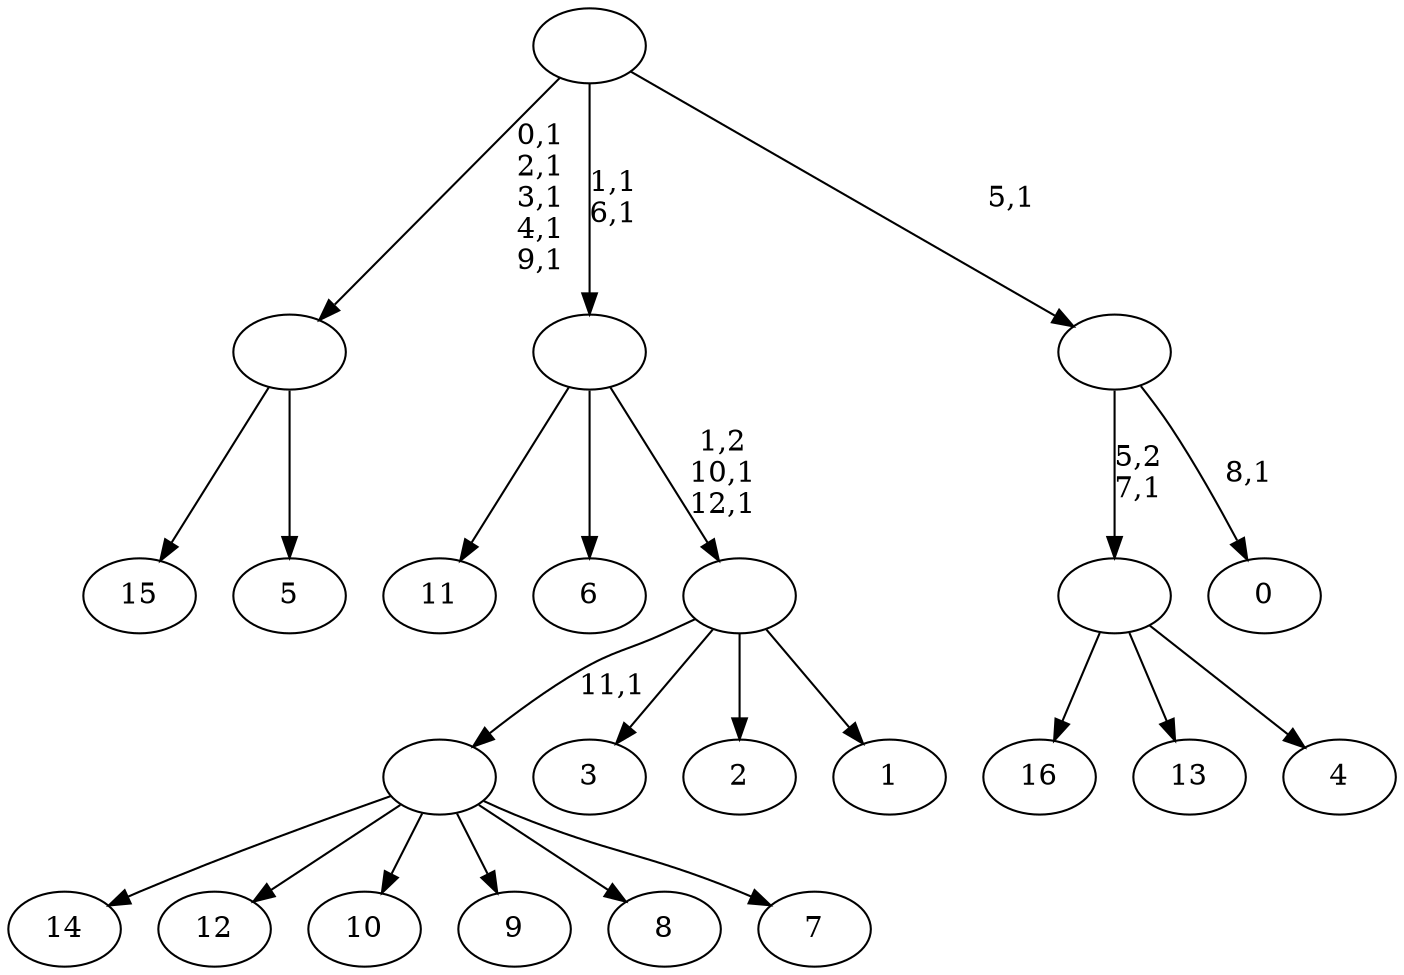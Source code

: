 digraph T {
	30 [label="16"]
	29 [label="15"]
	28 [label="14"]
	27 [label="13"]
	26 [label="12"]
	25 [label="11"]
	24 [label="10"]
	23 [label="9"]
	22 [label="8"]
	21 [label="7"]
	20 [label=""]
	19 [label="6"]
	18 [label="5"]
	17 [label=""]
	12 [label="4"]
	11 [label=""]
	10 [label="3"]
	9 [label="2"]
	8 [label="1"]
	7 [label=""]
	5 [label=""]
	3 [label="0"]
	1 [label=""]
	0 [label=""]
	20 -> 28 [label=""]
	20 -> 26 [label=""]
	20 -> 24 [label=""]
	20 -> 23 [label=""]
	20 -> 22 [label=""]
	20 -> 21 [label=""]
	17 -> 29 [label=""]
	17 -> 18 [label=""]
	11 -> 30 [label=""]
	11 -> 27 [label=""]
	11 -> 12 [label=""]
	7 -> 20 [label="11,1"]
	7 -> 10 [label=""]
	7 -> 9 [label=""]
	7 -> 8 [label=""]
	5 -> 7 [label="1,2\n10,1\n12,1"]
	5 -> 25 [label=""]
	5 -> 19 [label=""]
	1 -> 3 [label="8,1"]
	1 -> 11 [label="5,2\n7,1"]
	0 -> 5 [label="1,1\n6,1"]
	0 -> 17 [label="0,1\n2,1\n3,1\n4,1\n9,1"]
	0 -> 1 [label="5,1"]
}
